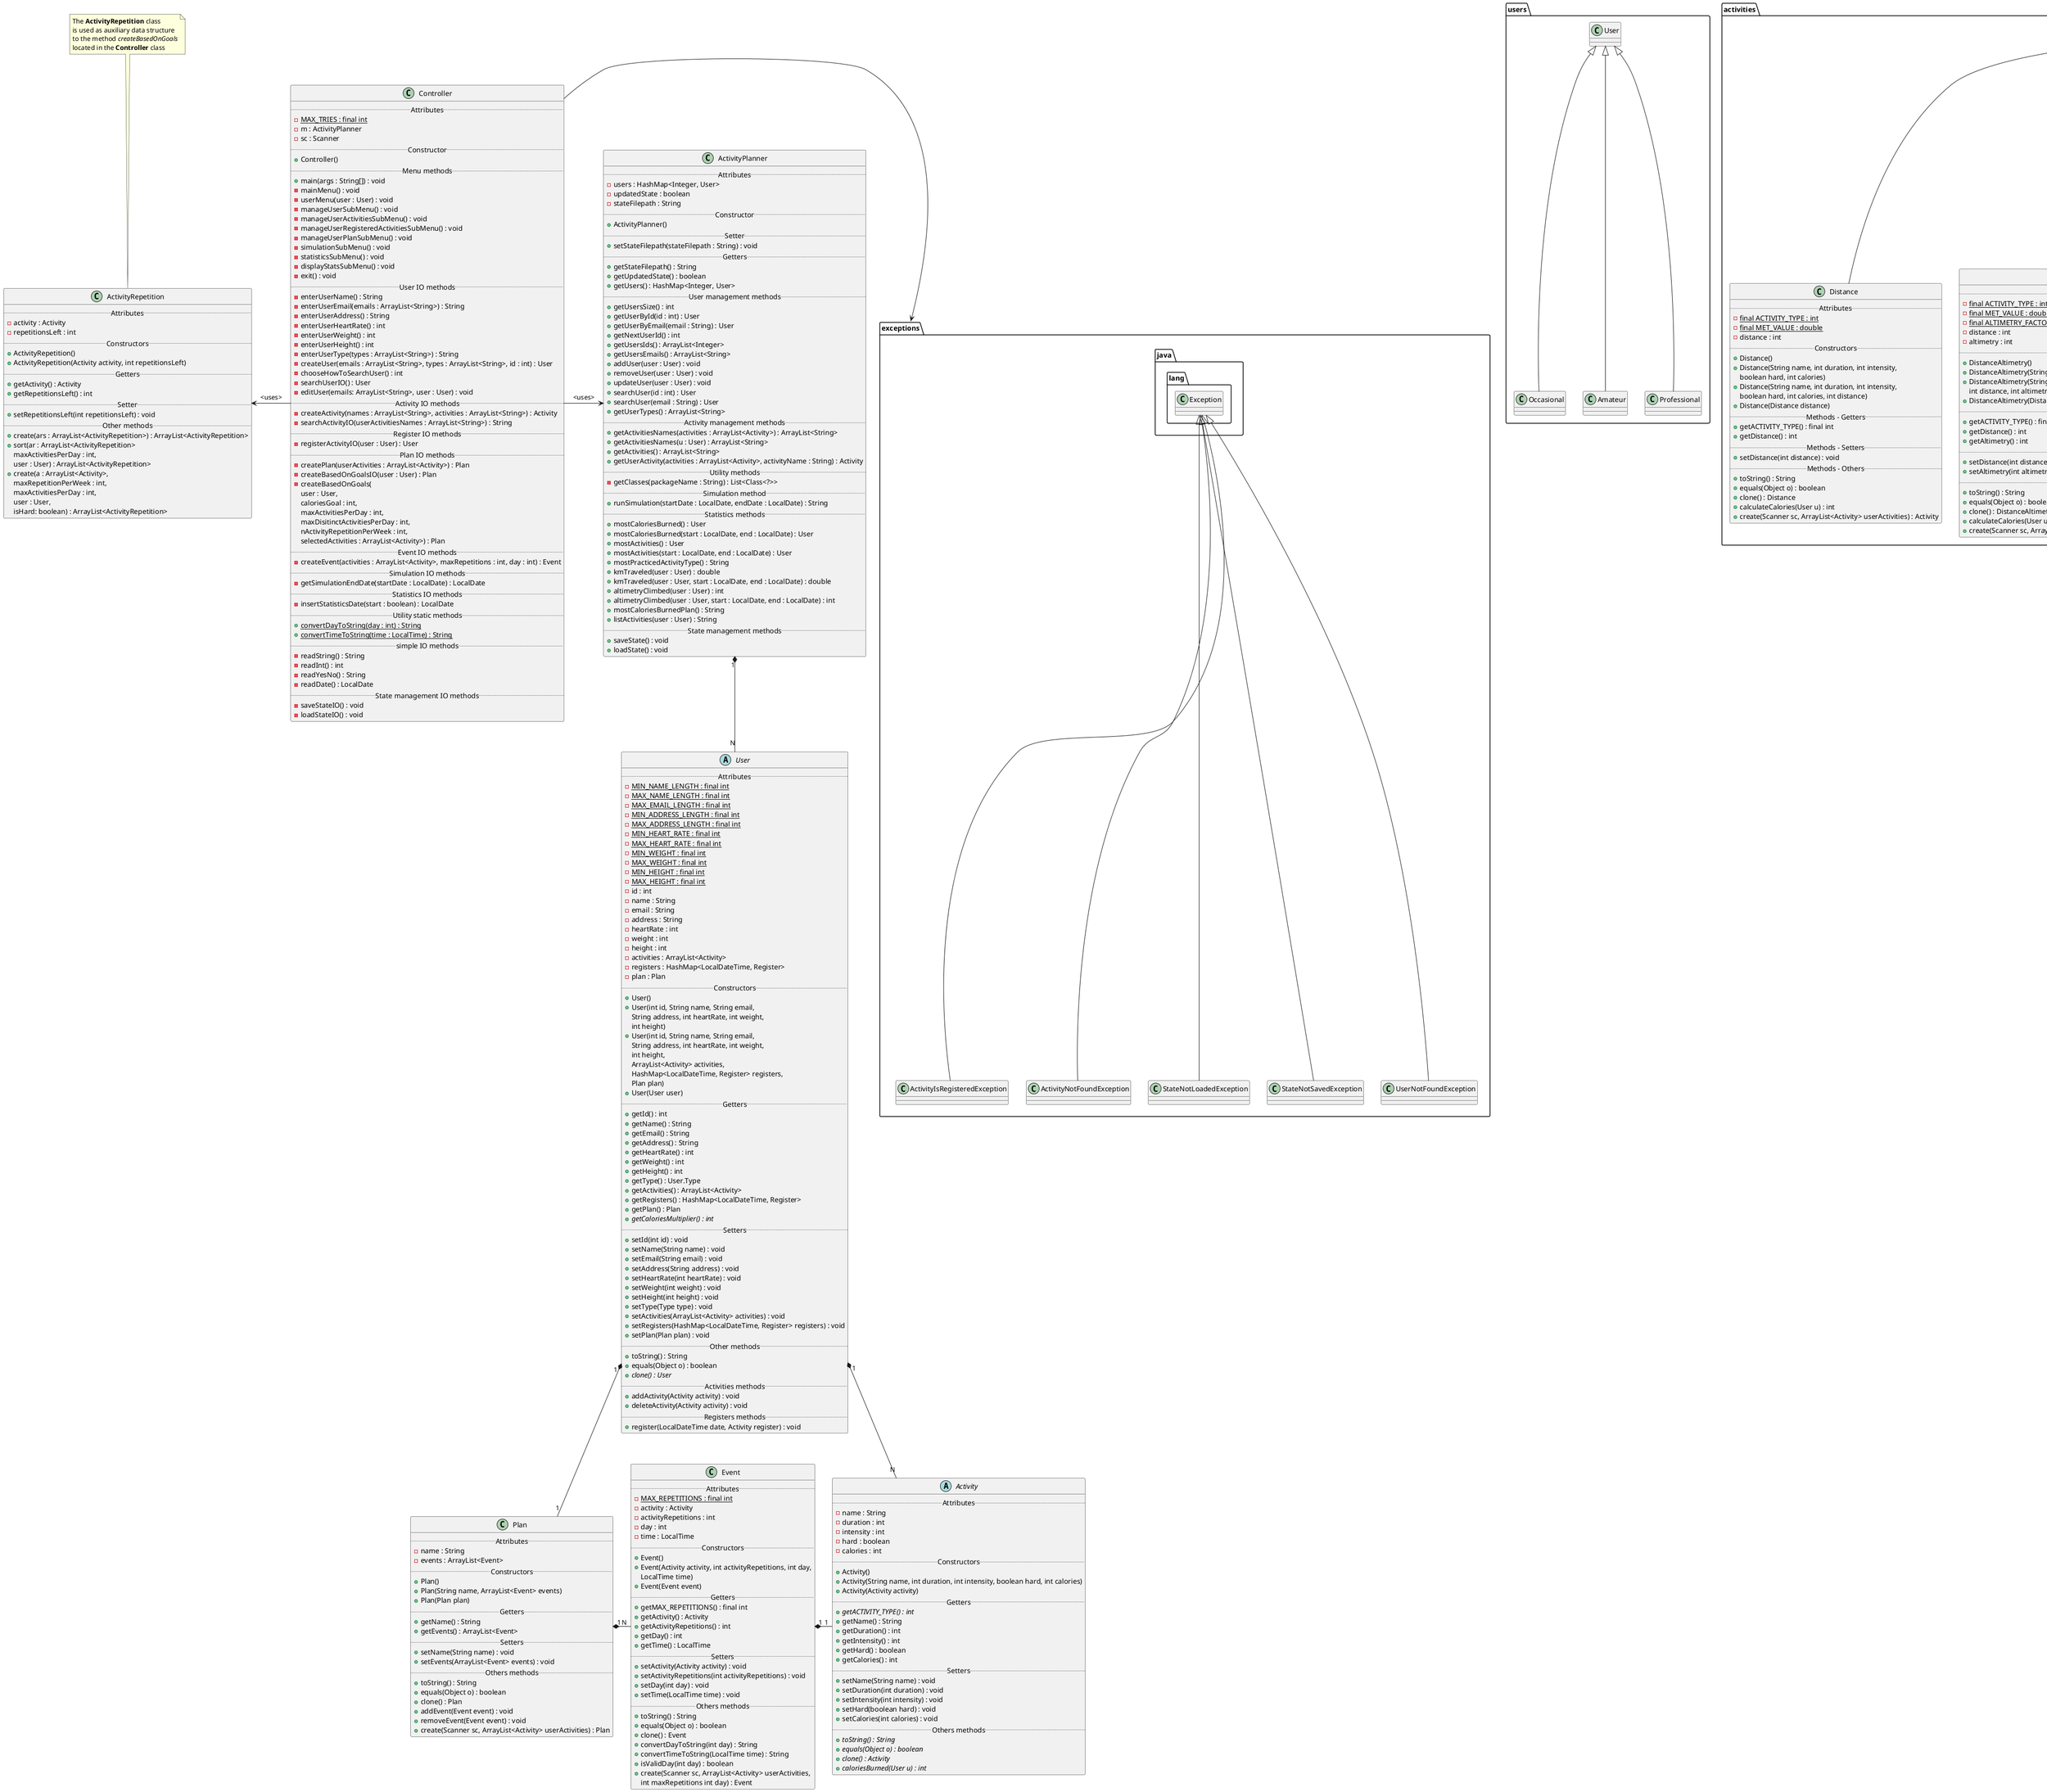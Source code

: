 @startuml

abstract class User {
    .. Attributes ..
    -{static} MIN_NAME_LENGTH : final int
    -{static} MAX_NAME_LENGTH : final int
    -{static} MAX_EMAIL_LENGTH : final int
    -{static} MIN_ADDRESS_LENGTH : final int
    -{static} MAX_ADDRESS_LENGTH : final int
    -{static} MIN_HEART_RATE : final int
    -{static} MAX_HEART_RATE : final int
    -{static} MIN_WEIGHT : final int
    -{static} MAX_WEIGHT : final int
    -{static} MIN_HEIGHT : final int
    -{static} MAX_HEIGHT : final int
    -id : int
    -name : String
    -email : String
    -address : String
    -heartRate : int
    -weight : int
    -height : int
    -activities : ArrayList<Activity>
    -registers : HashMap<LocalDateTime, Register>
    -plan : Plan
    .. Constructors ..
    +User()
    +User(int id, String name, String email,
        String address, int heartRate, int weight,
        int height)
    +User(int id, String name, String email,
        String address, int heartRate, int weight,
        int height,
        ArrayList<Activity> activities,
        HashMap<LocalDateTime, Register> registers,
        Plan plan)
    +User(User user)
    .. Getters ..
    +getId() : int
    +getName() : String
    +getEmail() : String
    +getAddress() : String
    +getHeartRate() : int
    +getWeight() : int
    +getHeight() : int
    +getType() : User.Type
    +getActivities() : ArrayList<Activity>
    +getRegisters() : HashMap<LocalDateTime, Register>
    +getPlan() : Plan
    +{abstract} getCaloriesMultiplier() : int
    .. Setters ..
    +setId(int id) : void
    +setName(String name) : void
    +setEmail(String email) : void
    +setAddress(String address) : void
    +setHeartRate(int heartRate) : void
    +setWeight(int weight) : void
    +setHeight(int height) : void
    +setType(Type type) : void
    +setActivities(ArrayList<Activity> activities) : void
    +setRegisters(HashMap<LocalDateTime, Register> registers) : void
    +setPlan(Plan plan) : void
    .. Other methods ..
    +toString() : String
    +equals(Object o) : boolean
    +{abstract} clone() : User
    .. Activities methods ..
    +addActivity(Activity activity) : void
    +deleteActivity(Activity activity) : void
    .. Registers methods ..
    +register(LocalDateTime date, Activity register) : void
}

package users {
    class Occasional extends User
    class Amateur extends User
    class Professional extends User
}

abstract class Activity {
    .. Attributes ..
    -name : String
    -duration : int
    -intensity : int
    -hard : boolean
    -calories : int
    .. Constructors ..
    +Activity()
    +Activity(String name, int duration, int intensity, boolean hard, int calories)
    +Activity(Activity activity)
    .. Getters ..
    +{abstract} getACTIVITY_TYPE() : int
    +getName() : String
    +getDuration() : int
    +getIntensity() : int
    +getHard() : boolean
    +getCalories() : int
    .. Setters ..
    +setName(String name) : void
    +setDuration(int duration) : void
    +setIntensity(int intensity) : void
    +setHard(boolean hard) : void
    +setCalories(int calories) : void
    .. Others methods ..
    +{abstract} toString() : String
    +{abstract} equals(Object o) : boolean
    +{abstract} clone() : Activity
    +{abstract} caloriesBurned(User u) : int
}

package activities {
    class Distance extends Activity {
        .. Attributes ..
        -{static} final ACTIVITY_TYPE : int
        -{static} final MET_VALUE : double
        -distance : int
        .. Constructors ..
        +Distance()
        +Distance(String name, int duration, int intensity,
            boolean hard, int calories)
        +Distance(String name, int duration, int intensity,
            boolean hard, int calories, int distance)
        +Distance(Distance distance)
        .. Methods - Getters ..
        +getACTIVITY_TYPE() : final int
        +getDistance() : int
        .. Methods - Setters ..
        +setDistance(int distance) : void
        .. Methods - Others ..
        +toString() : String
        +equals(Object o) : boolean
        +clone() : Distance
        +calculateCalories(User u) : int
        +create(Scanner sc, ArrayList<Activity> userActivities) : Activity
    }

    class DistanceAltimetry extends Activity {
        .. Attributes ..
        -{static} final ACTIVITY_TYPE : int
        -{static} final MET_VALUE : double
        -{static} final ALTIMETRY_FACTOR : int
        -distance : int
        -altimetry : int
        .. Constructors ..
        +DistanceAltimetry()
        +DistanceAltimetry(String name, int duration, int intensity, boolean hard, int calories)
        +DistanceAltimetry(String name, int duration, int intensity, boolean hard, int calories,
            int distance, int altimetry)
        +DistanceAltimetry(DistanceAltimetry distanceAltimetry)
        .. Methods - Getters ..
        +getACTIVITY_TYPE() : final int
        +getDistance() : int
        +getAltimetry() : int
        .. Methods - Setters ..
        +setDistance(int distance) : void
        +setAltimetry(int altimetry) : void
        .. Methods - Others ..
        +toString() : String
        +equals(Object o) : boolean
        +clone() : DistanceAltimetry
        +calculateCalories(User u) : int
        +create(Scanner sc, ArrayList<Activity> userActivities) : Activity
    }

    class Repetition extends Activity {
        .. Attributes ..
        -{static} final ACTIVITY_TYPE : int
        -{static} final MET_VALUE : double
        -repetition : int
        .. Constructors ..
        +Repetition()
        +Repetition(String name, int duration, int intensity, boolean hard, int calories)
        +Repetition(String name, int duration, int intensity, boolean hard, int calories,
            int repetition)
        +Repetition(Repetition repetition)
        .. Methods - Getters ..
        +getACTIVITY_TYPE() : final int
        +getRepetition() : int
        .. Methods - Setters ..
        +setRepetition(int repetition) : void
        .. Methods - Others ..
        +toString() : String
        +equals(Object o) : boolean
        +clone() : Repetition
        +calculateCalories(User u) : int
        +create(Scanner sc, ArrayList<Activity> userActivities) : Activity
    }

    class RepetitionWeight extends Activity {
        .. Attributes ..
        -{static} final ACTIVITY_TYPE : int
        -{static} final MET_VALUE : double
        -repetition : int
        -weight : int
        .. Constructors ..
        +RepetitionWeight()
        +RepetitionWeight(String name, int duration, int intensity, boolean hard, int calories)
        +RepetitionWeight(String name, int duration, int intensity, boolean hard, int calories,
            int repetition, int weight)
        +RepetitionWeight(RepetitionWeight repetitionWeight)
        .. Methods - Getters ..
        +getACTIVITY_TYPE() : final int
        +getRepetition() : int
        +getWeight() : int
        .. Methods - Setters ..
        +setRepetition(int repetition) : void
        +setWeight(int weight) : void
        .. Methods - Others ..
        +toString() : String
        +equals(Object o) : boolean
        +clone() : RepetitionWeight
        +calculateCalories(User u) : int
        +create(Scanner sc, ArrayList<Activity> userActivities) : Activity
    }
}

class Plan {
    .. Attributes ..
    -name : String
    -events : ArrayList<Event>
    .. Constructors ..
    +Plan()
    +Plan(String name, ArrayList<Event> events)
    +Plan(Plan plan)
    .. Getters ..
    +getName() : String
    +getEvents() : ArrayList<Event>
    .. Setters ..
    +setName(String name) : void
    +setEvents(ArrayList<Event> events) : void
    .. Others methods ..
    +toString() : String
    +equals(Object o) : boolean
    +clone() : Plan
    +addEvent(Event event) : void
    +removeEvent(Event event) : void
    +create(Scanner sc, ArrayList<Activity> userActivities) : Plan
}

class Event {
    .. Attributes ..
    -{static} MAX_REPETITIONS : final int
    -activity : Activity
    -activityRepetitions : int
    -day : int
    -time : LocalTime
    .. Constructors ..
    +Event()
    +Event(Activity activity, int activityRepetitions, int day,
        LocalTime time)
    +Event(Event event)
    .. Getters ..
    +getMAX_REPETITIONS() : final int
    +getActivity() : Activity
    +getActivityRepetitions() : int
    +getDay() : int
    +getTime() : LocalTime
    .. Setters ..
    +setActivity(Activity activity) : void
    +setActivityRepetitions(int activityRepetitions) : void
    +setDay(int day) : void
    +setTime(LocalTime time) : void
    .. Others methods ..
    +toString() : String
    +equals(Object o) : boolean
    +clone() : Event
    +convertDayToString(int day) : String
    +convertTimeToString(LocalTime time) : String
    +isValidDay(int day) : boolean
    +create(Scanner sc, ArrayList<Activity> userActivities,
        int maxRepetitions int day) : Event
}

class ActivityRepetition {
    .. Attributes ..
    -activity : Activity
    -repetitionsLeft : int
    .. Constructors ..
    +ActivityRepetition()
    +ActivityRepetition(Activity activity, int repetitionsLeft)
    .. Getters ..
    +getActivity() : Activity
    +getRepetitionsLeft() : int
    .. Setter ..
    +setRepetitionsLeft(int repetitionsLeft) : void
    .. Other methods ..
    +create(ars : ArrayList<ActivityRepetition>) : ArrayList<ActivityRepetition>
    +sort(ar : ArrayList<ActivityRepetition>
          maxActivitiesPerDay : int,
          user : User) : ArrayList<ActivityRepetition>
    +create(a : ArrayList<Activity>,
            maxRepetitionPerWeek : int,
            maxActivitiesPerDay : int,
            user : User,
            isHard: boolean) : ArrayList<ActivityRepetition>
}

package exceptions {
    class ActivityIsRegisteredException extends java.lang.Exception
    class ActivityNotFoundException extends java.lang.Exception
    class StateNotLoadedException extends java.lang.Exception
    class StateNotSavedException extends java.lang.Exception
    class UserNotFoundException extends java.lang.Exception
}

class ActivityPlanner {
    .. Attributes ..
    -users : HashMap<Integer, User>
    -updatedState : boolean
    -stateFilepath : String
    .. Constructor ..
    +ActivityPlanner()
    .. Setter ..
    +setStateFilepath(stateFilepath : String) : void
    .. Getters ..
    +getStateFilepath() : String
    +getUpdatedState() : boolean
    +getUsers() : HashMap<Integer, User>
    .. User management methods ..
    +getUsersSize() : int
    +getUserById(id : int) : User
    +getUserByEmail(email : String) : User
    +getNextUserId() : int
    +getUsersIds() : ArrayList<Integer>
    +getUsersEmails() : ArrayList<String>
    +addUser(user : User) : void
    +removeUser(user : User) : void
    +updateUser(user : User) : void
    +searchUser(id : int) : User
    +searchUser(email : String) : User
    +getUserTypes() : ArrayList<String>
    .. Activity management methods ..
    +getActivitiesNames(activities : ArrayList<Activity>) : ArrayList<String>
    +getActivitiesNames(u : User) : ArrayList<String>
    +getActivities() : ArrayList<String>
    +getUserActivity(activities : ArrayList<Activity>, activityName : String) : Activity
    .. Utility methods ..
    -getClasses(packageName : String) : List<Class<?>>
    .. Simulation method ..
    +runSimulation(startDate : LocalDate, endDate : LocalDate) : String
    .. Statistics methods ..
    +mostCaloriesBurned() : User
    +mostCaloriesBurned(start : LocalDate, end : LocalDate) : User
    +mostActivities() : User
    +mostActivities(start : LocalDate, end : LocalDate) : User
    +mostPracticedActivityType() : String
    +kmTraveled(user : User) : double
    +kmTraveled(user : User, start : LocalDate, end : LocalDate) : double
    +altimetryClimbed(user : User) : int
    +altimetryClimbed(user : User, start : LocalDate, end : LocalDate) : int
    +mostCaloriesBurnedPlan() : String
    +listActivities(user : User) : String
    .. State management methods ..
    +saveState() : void
    +loadState() : void
}

class Controller {
    .. Attributes ..
    -{static} MAX_TRIES : final int
    -m : ActivityPlanner
    -sc : Scanner
    .. Constructor ..
    +Controller()
    .. Menu methods ..
    +main(args : String[]) : void
    -mainMenu() : void
    -userMenu(user : User) : void
    -manageUserSubMenu() : void
    -manageUserActivitiesSubMenu() : void
    -manageUserRegisteredActivitiesSubMenu() : void
    -manageUserPlanSubMenu() : void
    -simulationSubMenu() : void
    -statisticsSubMenu() : void
    -displayStatsSubMenu() : void
    -exit() : void
    .. User IO methods ..
    -enterUserName() : String
    -enterUserEmail(emails : ArrayList<String>) : String
    -enterUserAddress() : String
    -enterUserHeartRate() : int
    -enterUserWeight() : int
    -enterUserHeight() : int
    -enterUserType(types : ArrayList<String>) : String
    -createUser(emails : ArrayList<String>, types : ArrayList<String>, id : int) : User
    -chooseHowToSearchUser() : int
    -searchUserIO() : User
    -editUser(emails: ArrayList<String>, user : User) : void
    .. Activity IO methods ..
    -createActivity(names : ArrayList<String>, activities : ArrayList<String>) : Activity
    -searchActivityIO(userActivitiesNames : ArrayList<String>) : String
    .. Register IO methods ..
    -registerActivityIO(user : User) : User
    .. Plan IO methods ..
    -createPlan(userActivities : ArrayList<Activity>) : Plan
    -createBasedOnGoalsIO(user : User) : Plan
    -createBasedOnGoals(
        user : User,
        caloriesGoal : int,
        maxActivitiesPerDay : int,
        maxDisitinctActivitiesPerDay : int,
        nActivityRepetitionPerWeek : int,
        selectedActivities : ArrayList<Activity>) : Plan
    .. Event IO methods ..
    -createEvent(activities : ArrayList<Activity>, maxRepetitions : int, day : int) : Event
    .. Simulation IO methods ..
    -getSimulationEndDate(startDate : LocalDate) : LocalDate
    .. Statistics IO methods ..
    -insertStatisticsDate(start : boolean) : LocalDate
    .. Utility static methods ..
    +{static} convertDayToString(day : int) : String
    +{static} convertTimeToString(time : LocalTime) : String
    .. simple IO methods ..
    -readString() : String
    -readInt() : int
    -readYesNo() : String
    -readDate() : LocalDate
    .. State management IO methods ..
    -saveStateIO() : void
    -loadStateIO() : void
}

note top of ActivityRepetition
    The <b>ActivityRepetition</b> class
    is used as auxiliary data structure
    to the method <i>createBasedOnGoals</i>
    located in the <b>Controller</b> class
end note

Controller -left-> ActivityRepetition : <uses>

User "1" *-- "N" Activity
User "1" *-- "1" Plan
Plan "1" *-right- "N" Event
Event "1" *-right- "1" Activity
ActivityPlanner "1" *-- "N" User
Controller -right-> ActivityPlanner : <uses>
Controller -right-> exceptions

@enduml
